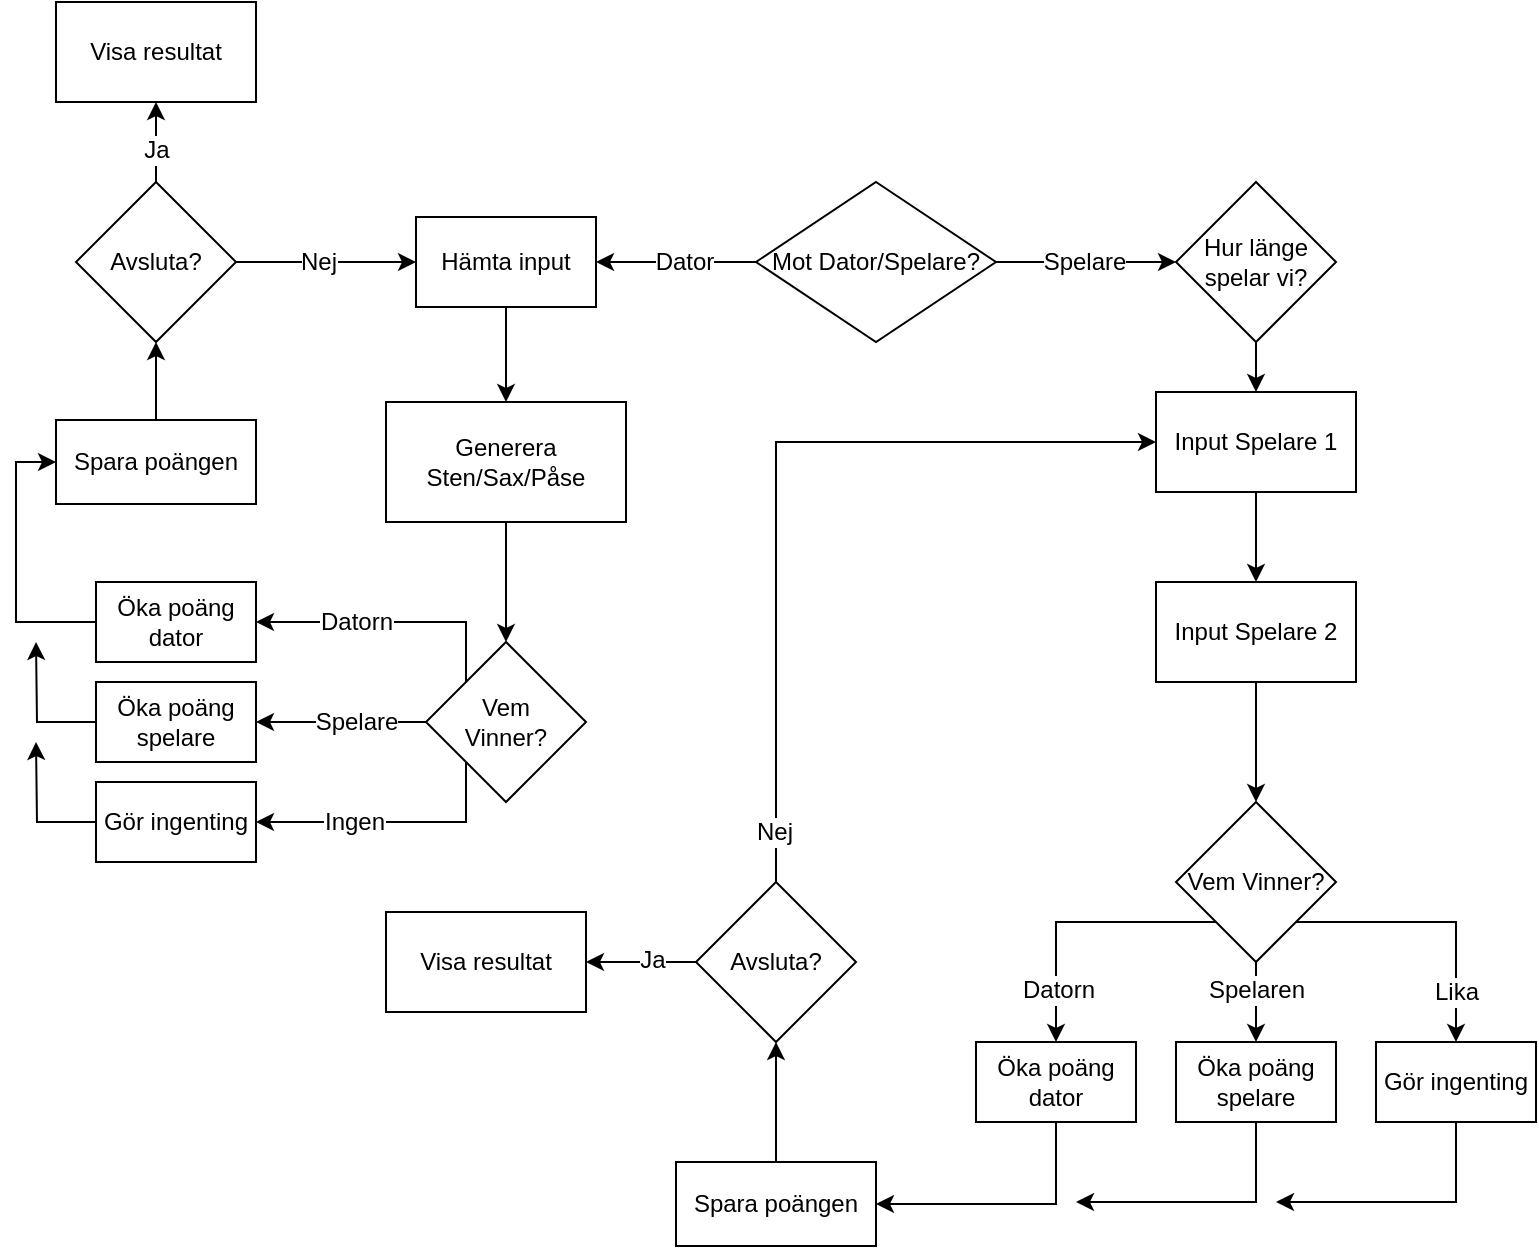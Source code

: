 <mxfile version="12.2.2" type="google" pages="1"><diagram id="IaTF9ct5XmcDHY0QV99O" name="Page-1"><mxGraphModel dx="1205" dy="660" grid="1" gridSize="10" guides="1" tooltips="1" connect="1" arrows="1" fold="1" page="1" pageScale="1" pageWidth="827" pageHeight="1169" math="0" shadow="0"><root><mxCell id="0"/><mxCell id="1" parent="0"/><mxCell id="BRoCSoAGY9IK7OWHcDnE-2" style="edgeStyle=orthogonalEdgeStyle;rounded=0;orthogonalLoop=1;jettySize=auto;html=1;exitX=0;exitY=0.5;exitDx=0;exitDy=0;" edge="1" parent="1" source="BRoCSoAGY9IK7OWHcDnE-1"><mxGeometry relative="1" as="geometry"><mxPoint x="310" y="170" as="targetPoint"/></mxGeometry></mxCell><mxCell id="BRoCSoAGY9IK7OWHcDnE-3" value="&lt;div&gt;Dator&lt;/div&gt;" style="text;html=1;resizable=0;points=[];align=center;verticalAlign=middle;labelBackgroundColor=#ffffff;" vertex="1" connectable="0" parent="BRoCSoAGY9IK7OWHcDnE-2"><mxGeometry x="-0.246" y="-2" relative="1" as="geometry"><mxPoint x="-5.5" y="2" as="offset"/></mxGeometry></mxCell><mxCell id="BRoCSoAGY9IK7OWHcDnE-6" style="edgeStyle=orthogonalEdgeStyle;rounded=0;orthogonalLoop=1;jettySize=auto;html=1;entryX=0;entryY=0.5;entryDx=0;entryDy=0;" edge="1" parent="1" source="BRoCSoAGY9IK7OWHcDnE-1" target="BRoCSoAGY9IK7OWHcDnE-39"><mxGeometry relative="1" as="geometry"><mxPoint x="596" y="170" as="targetPoint"/></mxGeometry></mxCell><mxCell id="BRoCSoAGY9IK7OWHcDnE-7" value="&lt;div&gt;Spelare&lt;/div&gt;" style="text;html=1;resizable=0;points=[];align=center;verticalAlign=middle;labelBackgroundColor=#ffffff;direction=south;" vertex="1" connectable="0" parent="BRoCSoAGY9IK7OWHcDnE-6"><mxGeometry x="-0.3" y="-1" relative="1" as="geometry"><mxPoint x="12" y="-1" as="offset"/></mxGeometry></mxCell><mxCell id="BRoCSoAGY9IK7OWHcDnE-1" value="&lt;div&gt;Mot Dator/Spelare?&lt;/div&gt;" style="rhombus;whiteSpace=wrap;html=1;" vertex="1" parent="1"><mxGeometry x="390" y="130" width="120" height="80" as="geometry"/></mxCell><mxCell id="BRoCSoAGY9IK7OWHcDnE-9" style="edgeStyle=orthogonalEdgeStyle;rounded=0;orthogonalLoop=1;jettySize=auto;html=1;" edge="1" parent="1" source="BRoCSoAGY9IK7OWHcDnE-8" target="BRoCSoAGY9IK7OWHcDnE-10"><mxGeometry relative="1" as="geometry"><mxPoint x="265" y="250" as="targetPoint"/></mxGeometry></mxCell><mxCell id="BRoCSoAGY9IK7OWHcDnE-8" value="Hämta input" style="rounded=0;whiteSpace=wrap;html=1;" vertex="1" parent="1"><mxGeometry x="220" y="147.5" width="90" height="45" as="geometry"/></mxCell><mxCell id="BRoCSoAGY9IK7OWHcDnE-11" style="edgeStyle=orthogonalEdgeStyle;rounded=0;orthogonalLoop=1;jettySize=auto;html=1;" edge="1" parent="1" source="BRoCSoAGY9IK7OWHcDnE-10" target="BRoCSoAGY9IK7OWHcDnE-12"><mxGeometry relative="1" as="geometry"><mxPoint x="265" y="350" as="targetPoint"/></mxGeometry></mxCell><mxCell id="BRoCSoAGY9IK7OWHcDnE-10" value="&lt;div&gt;Generera&lt;/div&gt;&lt;div&gt;Sten/Sax/Påse&lt;br&gt;&lt;/div&gt;" style="rounded=0;whiteSpace=wrap;html=1;" vertex="1" parent="1"><mxGeometry x="205" y="240" width="120" height="60" as="geometry"/></mxCell><mxCell id="BRoCSoAGY9IK7OWHcDnE-16" style="edgeStyle=orthogonalEdgeStyle;rounded=0;orthogonalLoop=1;jettySize=auto;html=1;exitX=0;exitY=0;exitDx=0;exitDy=0;" edge="1" parent="1" source="BRoCSoAGY9IK7OWHcDnE-12" target="BRoCSoAGY9IK7OWHcDnE-13"><mxGeometry relative="1" as="geometry"><Array as="points"><mxPoint x="245" y="350"/></Array></mxGeometry></mxCell><mxCell id="BRoCSoAGY9IK7OWHcDnE-18" value="Datorn" style="text;html=1;resizable=0;points=[];align=center;verticalAlign=middle;labelBackgroundColor=#ffffff;" vertex="1" connectable="0" parent="BRoCSoAGY9IK7OWHcDnE-16"><mxGeometry x="0.366" relative="1" as="geometry"><mxPoint x="7" as="offset"/></mxGeometry></mxCell><mxCell id="BRoCSoAGY9IK7OWHcDnE-19" style="edgeStyle=orthogonalEdgeStyle;rounded=0;orthogonalLoop=1;jettySize=auto;html=1;exitX=0;exitY=0.5;exitDx=0;exitDy=0;entryX=1;entryY=0.5;entryDx=0;entryDy=0;" edge="1" parent="1" source="BRoCSoAGY9IK7OWHcDnE-12" target="BRoCSoAGY9IK7OWHcDnE-14"><mxGeometry relative="1" as="geometry"/></mxCell><mxCell id="BRoCSoAGY9IK7OWHcDnE-20" value="Spelare" style="text;html=1;resizable=0;points=[];align=center;verticalAlign=middle;labelBackgroundColor=#ffffff;" vertex="1" connectable="0" parent="BRoCSoAGY9IK7OWHcDnE-19"><mxGeometry x="0.202" y="-1" relative="1" as="geometry"><mxPoint x="16" y="1" as="offset"/></mxGeometry></mxCell><mxCell id="BRoCSoAGY9IK7OWHcDnE-21" style="edgeStyle=orthogonalEdgeStyle;rounded=0;orthogonalLoop=1;jettySize=auto;html=1;exitX=0;exitY=1;exitDx=0;exitDy=0;" edge="1" parent="1" source="BRoCSoAGY9IK7OWHcDnE-12" target="BRoCSoAGY9IK7OWHcDnE-15"><mxGeometry relative="1" as="geometry"><Array as="points"><mxPoint x="245" y="450"/></Array></mxGeometry></mxCell><mxCell id="BRoCSoAGY9IK7OWHcDnE-22" value="Ingen" style="text;html=1;resizable=0;points=[];align=center;verticalAlign=middle;labelBackgroundColor=#ffffff;" vertex="1" connectable="0" parent="BRoCSoAGY9IK7OWHcDnE-21"><mxGeometry x="0.43" y="-1" relative="1" as="geometry"><mxPoint x="10" y="1" as="offset"/></mxGeometry></mxCell><mxCell id="BRoCSoAGY9IK7OWHcDnE-12" value="&lt;div&gt;Vem &lt;br&gt;&lt;/div&gt;&lt;div&gt;Vinner?&lt;/div&gt;" style="rhombus;whiteSpace=wrap;html=1;" vertex="1" parent="1"><mxGeometry x="225" y="360" width="80" height="80" as="geometry"/></mxCell><mxCell id="BRoCSoAGY9IK7OWHcDnE-24" style="edgeStyle=orthogonalEdgeStyle;rounded=0;orthogonalLoop=1;jettySize=auto;html=1;exitX=0;exitY=0.5;exitDx=0;exitDy=0;entryX=0;entryY=0.5;entryDx=0;entryDy=0;" edge="1" parent="1" source="BRoCSoAGY9IK7OWHcDnE-13" target="BRoCSoAGY9IK7OWHcDnE-23"><mxGeometry relative="1" as="geometry"/></mxCell><mxCell id="BRoCSoAGY9IK7OWHcDnE-13" value="Öka poäng dator" style="rounded=0;whiteSpace=wrap;html=1;" vertex="1" parent="1"><mxGeometry x="60" y="330" width="80" height="40" as="geometry"/></mxCell><mxCell id="BRoCSoAGY9IK7OWHcDnE-26" style="edgeStyle=orthogonalEdgeStyle;rounded=0;orthogonalLoop=1;jettySize=auto;html=1;exitX=0;exitY=0.5;exitDx=0;exitDy=0;" edge="1" parent="1" source="BRoCSoAGY9IK7OWHcDnE-14"><mxGeometry relative="1" as="geometry"><mxPoint x="30" y="360" as="targetPoint"/></mxGeometry></mxCell><mxCell id="BRoCSoAGY9IK7OWHcDnE-14" value="Öka poäng spelare" style="rounded=0;whiteSpace=wrap;html=1;" vertex="1" parent="1"><mxGeometry x="60" y="380" width="80" height="40" as="geometry"/></mxCell><mxCell id="BRoCSoAGY9IK7OWHcDnE-27" style="edgeStyle=orthogonalEdgeStyle;rounded=0;orthogonalLoop=1;jettySize=auto;html=1;exitX=0;exitY=0.5;exitDx=0;exitDy=0;" edge="1" parent="1" source="BRoCSoAGY9IK7OWHcDnE-15"><mxGeometry relative="1" as="geometry"><mxPoint x="30" y="410" as="targetPoint"/></mxGeometry></mxCell><mxCell id="BRoCSoAGY9IK7OWHcDnE-15" value="Gör ingenting" style="rounded=0;whiteSpace=wrap;html=1;" vertex="1" parent="1"><mxGeometry x="60" y="430" width="80" height="40" as="geometry"/></mxCell><mxCell id="BRoCSoAGY9IK7OWHcDnE-30" style="edgeStyle=orthogonalEdgeStyle;rounded=0;orthogonalLoop=1;jettySize=auto;html=1;exitX=0.5;exitY=0;exitDx=0;exitDy=0;entryX=0.5;entryY=1;entryDx=0;entryDy=0;" edge="1" parent="1" source="BRoCSoAGY9IK7OWHcDnE-23" target="BRoCSoAGY9IK7OWHcDnE-29"><mxGeometry relative="1" as="geometry"/></mxCell><mxCell id="BRoCSoAGY9IK7OWHcDnE-23" value="Spara poängen" style="rounded=0;whiteSpace=wrap;html=1;" vertex="1" parent="1"><mxGeometry x="40" y="249" width="100" height="42" as="geometry"/></mxCell><mxCell id="BRoCSoAGY9IK7OWHcDnE-31" style="edgeStyle=orthogonalEdgeStyle;rounded=0;orthogonalLoop=1;jettySize=auto;html=1;exitX=1;exitY=0.5;exitDx=0;exitDy=0;entryX=0;entryY=0.5;entryDx=0;entryDy=0;" edge="1" parent="1" source="BRoCSoAGY9IK7OWHcDnE-29" target="BRoCSoAGY9IK7OWHcDnE-8"><mxGeometry relative="1" as="geometry"/></mxCell><mxCell id="BRoCSoAGY9IK7OWHcDnE-32" value="Nej" style="text;html=1;resizable=0;points=[];align=center;verticalAlign=middle;labelBackgroundColor=#ffffff;" vertex="1" connectable="0" parent="BRoCSoAGY9IK7OWHcDnE-31"><mxGeometry x="-0.264" y="-3" relative="1" as="geometry"><mxPoint x="8" y="-3" as="offset"/></mxGeometry></mxCell><mxCell id="BRoCSoAGY9IK7OWHcDnE-34" style="edgeStyle=orthogonalEdgeStyle;rounded=0;orthogonalLoop=1;jettySize=auto;html=1;exitX=0.5;exitY=0;exitDx=0;exitDy=0;entryX=0.5;entryY=1;entryDx=0;entryDy=0;" edge="1" parent="1" source="BRoCSoAGY9IK7OWHcDnE-29" target="BRoCSoAGY9IK7OWHcDnE-33"><mxGeometry relative="1" as="geometry"/></mxCell><mxCell id="BRoCSoAGY9IK7OWHcDnE-35" value="Ja" style="text;html=1;resizable=0;points=[];align=center;verticalAlign=middle;labelBackgroundColor=#ffffff;" vertex="1" connectable="0" parent="BRoCSoAGY9IK7OWHcDnE-34"><mxGeometry y="-4" relative="1" as="geometry"><mxPoint x="-4" y="4" as="offset"/></mxGeometry></mxCell><mxCell id="BRoCSoAGY9IK7OWHcDnE-29" value="Avsluta?" style="rhombus;whiteSpace=wrap;html=1;" vertex="1" parent="1"><mxGeometry x="50" y="130" width="80" height="80" as="geometry"/></mxCell><mxCell id="BRoCSoAGY9IK7OWHcDnE-33" value="Visa resultat" style="rounded=0;whiteSpace=wrap;html=1;" vertex="1" parent="1"><mxGeometry x="40" y="40" width="100" height="50" as="geometry"/></mxCell><mxCell id="BRoCSoAGY9IK7OWHcDnE-41" style="edgeStyle=orthogonalEdgeStyle;rounded=0;orthogonalLoop=1;jettySize=auto;html=1;exitX=0.5;exitY=1;exitDx=0;exitDy=0;entryX=0.5;entryY=0;entryDx=0;entryDy=0;" edge="1" parent="1" source="BRoCSoAGY9IK7OWHcDnE-36" target="BRoCSoAGY9IK7OWHcDnE-38"><mxGeometry relative="1" as="geometry"/></mxCell><mxCell id="BRoCSoAGY9IK7OWHcDnE-36" value="Input Spelare 1" style="rounded=0;whiteSpace=wrap;html=1;" vertex="1" parent="1"><mxGeometry x="590" y="235" width="100" height="50" as="geometry"/></mxCell><mxCell id="BRoCSoAGY9IK7OWHcDnE-46" style="edgeStyle=orthogonalEdgeStyle;rounded=0;orthogonalLoop=1;jettySize=auto;html=1;exitX=0.5;exitY=1;exitDx=0;exitDy=0;entryX=0.5;entryY=0;entryDx=0;entryDy=0;" edge="1" parent="1" source="BRoCSoAGY9IK7OWHcDnE-38" target="BRoCSoAGY9IK7OWHcDnE-45"><mxGeometry relative="1" as="geometry"/></mxCell><mxCell id="BRoCSoAGY9IK7OWHcDnE-38" value="Input Spelare 2" style="rounded=0;whiteSpace=wrap;html=1;" vertex="1" parent="1"><mxGeometry x="590" y="330" width="100" height="50" as="geometry"/></mxCell><mxCell id="BRoCSoAGY9IK7OWHcDnE-40" style="edgeStyle=orthogonalEdgeStyle;rounded=0;orthogonalLoop=1;jettySize=auto;html=1;exitX=0.5;exitY=1;exitDx=0;exitDy=0;entryX=0.5;entryY=0;entryDx=0;entryDy=0;" edge="1" parent="1" source="BRoCSoAGY9IK7OWHcDnE-39" target="BRoCSoAGY9IK7OWHcDnE-36"><mxGeometry relative="1" as="geometry"/></mxCell><mxCell id="BRoCSoAGY9IK7OWHcDnE-39" value="Hur länge spelar vi?" style="rhombus;whiteSpace=wrap;html=1;" vertex="1" parent="1"><mxGeometry x="600" y="130" width="80" height="80" as="geometry"/></mxCell><mxCell id="BRoCSoAGY9IK7OWHcDnE-55" style="edgeStyle=orthogonalEdgeStyle;rounded=0;orthogonalLoop=1;jettySize=auto;html=1;exitX=0;exitY=1;exitDx=0;exitDy=0;entryX=0.5;entryY=0;entryDx=0;entryDy=0;" edge="1" parent="1" source="BRoCSoAGY9IK7OWHcDnE-45" target="BRoCSoAGY9IK7OWHcDnE-48"><mxGeometry relative="1" as="geometry"/></mxCell><mxCell id="BRoCSoAGY9IK7OWHcDnE-59" value="Datorn" style="text;html=1;resizable=0;points=[];align=center;verticalAlign=middle;labelBackgroundColor=#ffffff;" vertex="1" connectable="0" parent="BRoCSoAGY9IK7OWHcDnE-55"><mxGeometry x="0.618" y="1" relative="1" as="geometry"><mxPoint as="offset"/></mxGeometry></mxCell><mxCell id="BRoCSoAGY9IK7OWHcDnE-56" style="edgeStyle=orthogonalEdgeStyle;rounded=0;orthogonalLoop=1;jettySize=auto;html=1;exitX=0.5;exitY=1;exitDx=0;exitDy=0;" edge="1" parent="1" source="BRoCSoAGY9IK7OWHcDnE-45" target="BRoCSoAGY9IK7OWHcDnE-49"><mxGeometry relative="1" as="geometry"/></mxCell><mxCell id="BRoCSoAGY9IK7OWHcDnE-60" value="Spelaren" style="text;html=1;resizable=0;points=[];align=center;verticalAlign=middle;labelBackgroundColor=#ffffff;" vertex="1" connectable="0" parent="BRoCSoAGY9IK7OWHcDnE-56"><mxGeometry y="6" relative="1" as="geometry"><mxPoint x="-6" y="-6" as="offset"/></mxGeometry></mxCell><mxCell id="BRoCSoAGY9IK7OWHcDnE-57" style="edgeStyle=orthogonalEdgeStyle;rounded=0;orthogonalLoop=1;jettySize=auto;html=1;exitX=1;exitY=1;exitDx=0;exitDy=0;entryX=0.5;entryY=0;entryDx=0;entryDy=0;" edge="1" parent="1" source="BRoCSoAGY9IK7OWHcDnE-45" target="BRoCSoAGY9IK7OWHcDnE-50"><mxGeometry relative="1" as="geometry"/></mxCell><mxCell id="BRoCSoAGY9IK7OWHcDnE-61" value="Lika" style="text;html=1;resizable=0;points=[];align=center;verticalAlign=middle;labelBackgroundColor=#ffffff;" vertex="1" connectable="0" parent="BRoCSoAGY9IK7OWHcDnE-57"><mxGeometry x="0.644" relative="1" as="geometry"><mxPoint as="offset"/></mxGeometry></mxCell><mxCell id="BRoCSoAGY9IK7OWHcDnE-45" value="Vem Vinner?" style="rhombus;whiteSpace=wrap;html=1;" vertex="1" parent="1"><mxGeometry x="600" y="440" width="80" height="80" as="geometry"/></mxCell><mxCell id="BRoCSoAGY9IK7OWHcDnE-62" style="edgeStyle=orthogonalEdgeStyle;rounded=0;orthogonalLoop=1;jettySize=auto;html=1;exitX=0.5;exitY=1;exitDx=0;exitDy=0;entryX=1;entryY=0.5;entryDx=0;entryDy=0;" edge="1" parent="1" source="BRoCSoAGY9IK7OWHcDnE-48" target="BRoCSoAGY9IK7OWHcDnE-51"><mxGeometry relative="1" as="geometry"/></mxCell><mxCell id="BRoCSoAGY9IK7OWHcDnE-48" value="Öka poäng dator" style="rounded=0;whiteSpace=wrap;html=1;" vertex="1" parent="1"><mxGeometry x="500" y="560" width="80" height="40" as="geometry"/></mxCell><mxCell id="BRoCSoAGY9IK7OWHcDnE-63" style="edgeStyle=orthogonalEdgeStyle;rounded=0;orthogonalLoop=1;jettySize=auto;html=1;exitX=0.5;exitY=1;exitDx=0;exitDy=0;" edge="1" parent="1" source="BRoCSoAGY9IK7OWHcDnE-49"><mxGeometry relative="1" as="geometry"><mxPoint x="550" y="640" as="targetPoint"/><Array as="points"><mxPoint x="640" y="640"/></Array></mxGeometry></mxCell><mxCell id="BRoCSoAGY9IK7OWHcDnE-49" value="Öka poäng spelare" style="rounded=0;whiteSpace=wrap;html=1;" vertex="1" parent="1"><mxGeometry x="600" y="560" width="80" height="40" as="geometry"/></mxCell><mxCell id="BRoCSoAGY9IK7OWHcDnE-64" style="edgeStyle=orthogonalEdgeStyle;rounded=0;orthogonalLoop=1;jettySize=auto;html=1;exitX=0.5;exitY=1;exitDx=0;exitDy=0;" edge="1" parent="1" source="BRoCSoAGY9IK7OWHcDnE-50"><mxGeometry relative="1" as="geometry"><mxPoint x="650" y="640" as="targetPoint"/><Array as="points"><mxPoint x="740" y="640"/></Array></mxGeometry></mxCell><mxCell id="BRoCSoAGY9IK7OWHcDnE-50" value="Gör ingenting" style="rounded=0;whiteSpace=wrap;html=1;" vertex="1" parent="1"><mxGeometry x="700" y="560" width="80" height="40" as="geometry"/></mxCell><mxCell id="BRoCSoAGY9IK7OWHcDnE-65" style="edgeStyle=orthogonalEdgeStyle;rounded=0;orthogonalLoop=1;jettySize=auto;html=1;exitX=0.5;exitY=0;exitDx=0;exitDy=0;entryX=0.5;entryY=1;entryDx=0;entryDy=0;" edge="1" parent="1" source="BRoCSoAGY9IK7OWHcDnE-51" target="BRoCSoAGY9IK7OWHcDnE-53"><mxGeometry relative="1" as="geometry"/></mxCell><mxCell id="BRoCSoAGY9IK7OWHcDnE-51" value="Spara poängen" style="rounded=0;whiteSpace=wrap;html=1;" vertex="1" parent="1"><mxGeometry x="350" y="620" width="100" height="42" as="geometry"/></mxCell><mxCell id="BRoCSoAGY9IK7OWHcDnE-66" style="edgeStyle=orthogonalEdgeStyle;rounded=0;orthogonalLoop=1;jettySize=auto;html=1;exitX=0;exitY=0.5;exitDx=0;exitDy=0;entryX=1;entryY=0.5;entryDx=0;entryDy=0;" edge="1" parent="1" source="BRoCSoAGY9IK7OWHcDnE-53" target="BRoCSoAGY9IK7OWHcDnE-54"><mxGeometry relative="1" as="geometry"/></mxCell><mxCell id="BRoCSoAGY9IK7OWHcDnE-69" value="Ja" style="text;html=1;resizable=0;points=[];align=center;verticalAlign=middle;labelBackgroundColor=#ffffff;" vertex="1" connectable="0" parent="BRoCSoAGY9IK7OWHcDnE-66"><mxGeometry x="-0.188" y="-1" relative="1" as="geometry"><mxPoint as="offset"/></mxGeometry></mxCell><mxCell id="BRoCSoAGY9IK7OWHcDnE-67" style="edgeStyle=orthogonalEdgeStyle;rounded=0;orthogonalLoop=1;jettySize=auto;html=1;exitX=0.5;exitY=0;exitDx=0;exitDy=0;entryX=0;entryY=0.5;entryDx=0;entryDy=0;" edge="1" parent="1" source="BRoCSoAGY9IK7OWHcDnE-53" target="BRoCSoAGY9IK7OWHcDnE-36"><mxGeometry relative="1" as="geometry"/></mxCell><mxCell id="BRoCSoAGY9IK7OWHcDnE-68" value="Nej" style="text;html=1;resizable=0;points=[];align=center;verticalAlign=middle;labelBackgroundColor=#ffffff;" vertex="1" connectable="0" parent="BRoCSoAGY9IK7OWHcDnE-67"><mxGeometry x="-0.875" y="1" relative="1" as="geometry"><mxPoint as="offset"/></mxGeometry></mxCell><mxCell id="BRoCSoAGY9IK7OWHcDnE-53" value="Avsluta?" style="rhombus;whiteSpace=wrap;html=1;" vertex="1" parent="1"><mxGeometry x="360" y="480" width="80" height="80" as="geometry"/></mxCell><mxCell id="BRoCSoAGY9IK7OWHcDnE-54" value="Visa resultat" style="rounded=0;whiteSpace=wrap;html=1;" vertex="1" parent="1"><mxGeometry x="205" y="495" width="100" height="50" as="geometry"/></mxCell></root></mxGraphModel></diagram></mxfile>